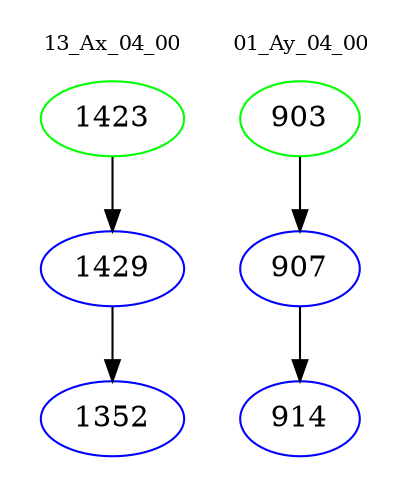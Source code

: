 digraph{
subgraph cluster_0 {
color = white
label = "13_Ax_04_00";
fontsize=10;
T0_1423 [label="1423", color="green"]
T0_1423 -> T0_1429 [color="black"]
T0_1429 [label="1429", color="blue"]
T0_1429 -> T0_1352 [color="black"]
T0_1352 [label="1352", color="blue"]
}
subgraph cluster_1 {
color = white
label = "01_Ay_04_00";
fontsize=10;
T1_903 [label="903", color="green"]
T1_903 -> T1_907 [color="black"]
T1_907 [label="907", color="blue"]
T1_907 -> T1_914 [color="black"]
T1_914 [label="914", color="blue"]
}
}
